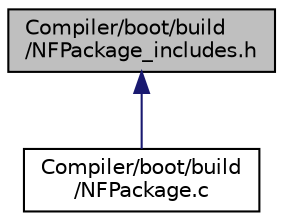 digraph "Compiler/boot/build/NFPackage_includes.h"
{
  edge [fontname="Helvetica",fontsize="10",labelfontname="Helvetica",labelfontsize="10"];
  node [fontname="Helvetica",fontsize="10",shape=record];
  Node20 [label="Compiler/boot/build\l/NFPackage_includes.h",height=0.2,width=0.4,color="black", fillcolor="grey75", style="filled", fontcolor="black"];
  Node20 -> Node21 [dir="back",color="midnightblue",fontsize="10",style="solid",fontname="Helvetica"];
  Node21 [label="Compiler/boot/build\l/NFPackage.c",height=0.2,width=0.4,color="black", fillcolor="white", style="filled",URL="$de/df2/_n_f_package_8c.html"];
}
